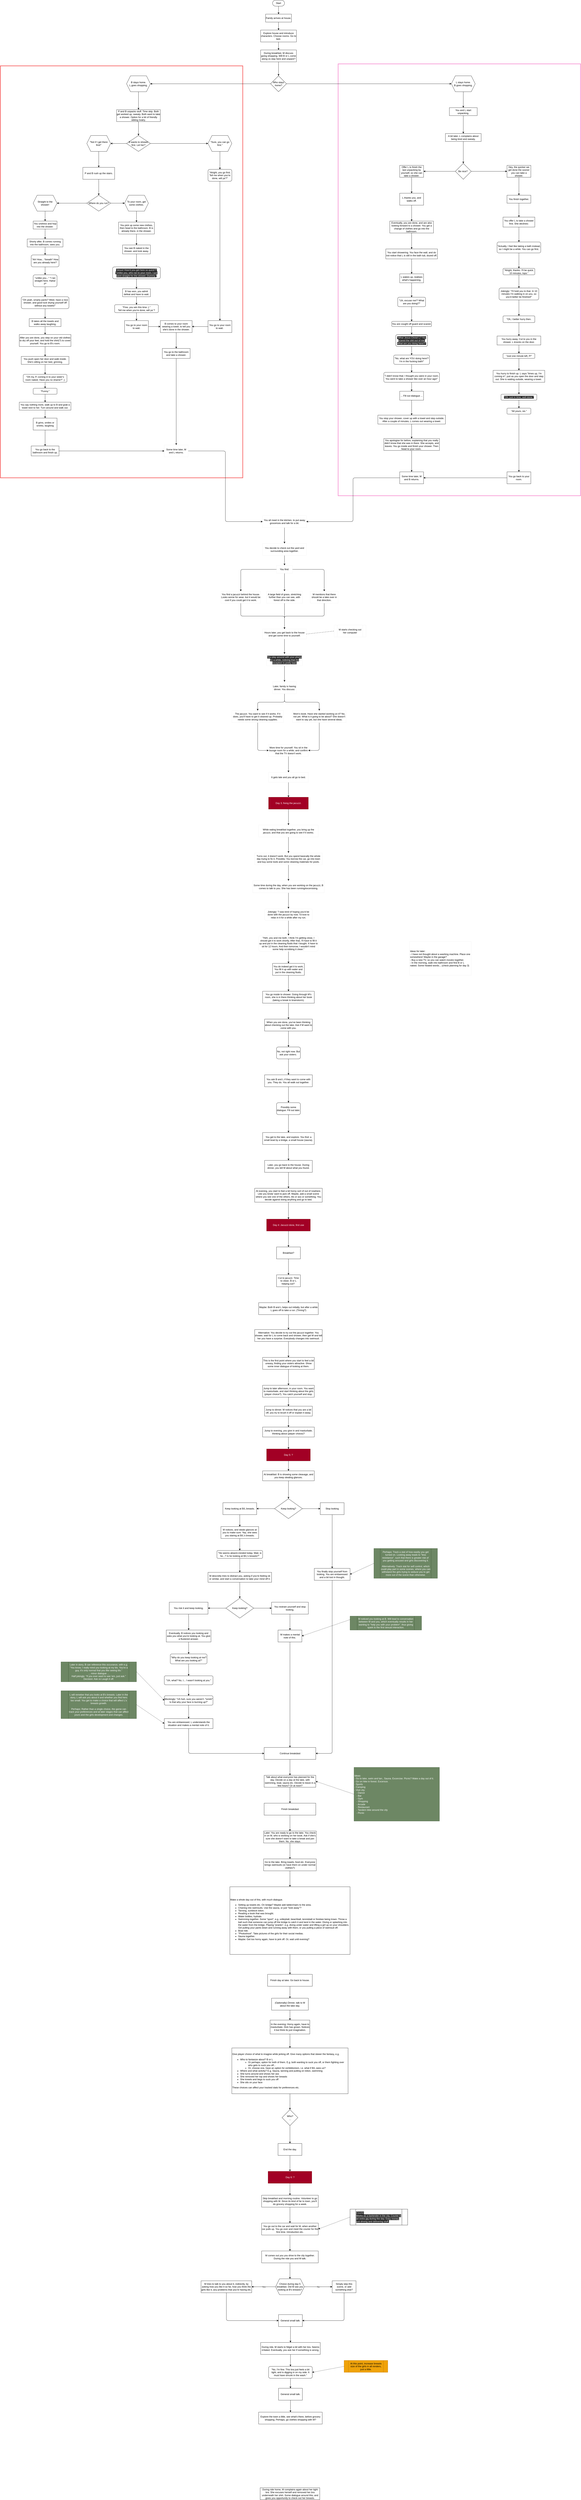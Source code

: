 <mxfile>
    <diagram name="Page-1" id="edf60f1a-56cd-e834-aa8a-f176f3a09ee4">
        <mxGraphModel dx="2139" dy="1547" grid="1" gridSize="10" guides="1" tooltips="1" connect="1" arrows="1" fold="1" page="1" pageScale="1" pageWidth="1100" pageHeight="850" background="none" math="0" shadow="0">
            <root>
                <mxCell id="0"/>
                <mxCell id="1" parent="0"/>
                <mxCell id="547" value="" style="rounded=0;whiteSpace=wrap;html=1;fillColor=none;fontColor=#ffffff;strokeColor=#F78FD1;strokeWidth=3;" parent="1" vertex="1">
                    <mxGeometry x="830" y="-370" width="1220" height="2170" as="geometry"/>
                </mxCell>
                <mxCell id="466" value="" style="rounded=0;whiteSpace=wrap;html=1;fillColor=none;fontColor=#ffffff;strokeColor=#F75757;strokeWidth=3;" parent="1" vertex="1">
                    <mxGeometry x="-870" y="-360" width="1220" height="2070" as="geometry"/>
                </mxCell>
                <mxCell id="syWpEsedI9_Z4XTVDD5b-13" style="edgeStyle=orthogonalEdgeStyle;rounded=0;orthogonalLoop=1;jettySize=auto;html=1;entryX=0.5;entryY=0;entryDx=0;entryDy=0;" parent="1" source="syWpEsedI9_Z4XTVDD5b-3" target="syWpEsedI9_Z4XTVDD5b-4" edge="1">
                    <mxGeometry relative="1" as="geometry"/>
                </mxCell>
                <mxCell id="syWpEsedI9_Z4XTVDD5b-3" value="Explore house and introduce characters. Choose rooms. Go to bed." style="whiteSpace=wrap;html=1;" parent="1" vertex="1">
                    <mxGeometry x="440" y="-540" width="180" height="60" as="geometry"/>
                </mxCell>
                <mxCell id="467" style="edgeStyle=orthogonalEdgeStyle;rounded=1;html=1;entryX=0.5;entryY=0;entryDx=0;entryDy=0;" parent="1" source="syWpEsedI9_Z4XTVDD5b-4" target="syWpEsedI9_Z4XTVDD5b-14" edge="1">
                    <mxGeometry relative="1" as="geometry"/>
                </mxCell>
                <mxCell id="syWpEsedI9_Z4XTVDD5b-4" value="During breakfast, M discuss going shopping. Will B or L come along vs stay here and unpack?" style="whiteSpace=wrap;html=1;" parent="1" vertex="1">
                    <mxGeometry x="440" y="-440" width="180" height="60" as="geometry"/>
                </mxCell>
                <mxCell id="syWpEsedI9_Z4XTVDD5b-11" style="edgeStyle=orthogonalEdgeStyle;rounded=0;orthogonalLoop=1;jettySize=auto;html=1;entryX=0.5;entryY=0;entryDx=0;entryDy=0;" parent="1" source="syWpEsedI9_Z4XTVDD5b-7" target="syWpEsedI9_Z4XTVDD5b-10" edge="1">
                    <mxGeometry relative="1" as="geometry"/>
                </mxCell>
                <mxCell id="syWpEsedI9_Z4XTVDD5b-7" value="Start" style="rounded=1;whiteSpace=wrap;html=1;arcSize=50;" parent="1" vertex="1">
                    <mxGeometry x="500" y="-690" width="60" height="30" as="geometry"/>
                </mxCell>
                <mxCell id="syWpEsedI9_Z4XTVDD5b-12" style="edgeStyle=orthogonalEdgeStyle;rounded=0;orthogonalLoop=1;jettySize=auto;html=1;" parent="1" source="syWpEsedI9_Z4XTVDD5b-10" target="syWpEsedI9_Z4XTVDD5b-3" edge="1">
                    <mxGeometry relative="1" as="geometry"/>
                </mxCell>
                <mxCell id="syWpEsedI9_Z4XTVDD5b-10" value="Family arrives at house." style="whiteSpace=wrap;html=1;" parent="1" vertex="1">
                    <mxGeometry x="465" y="-620" width="130" height="40" as="geometry"/>
                </mxCell>
                <mxCell id="syWpEsedI9_Z4XTVDD5b-18" value="" style="edgeStyle=orthogonalEdgeStyle;rounded=0;orthogonalLoop=1;jettySize=auto;html=1;exitX=0;exitY=0.5;exitDx=0;exitDy=0;" parent="1" source="syWpEsedI9_Z4XTVDD5b-14" target="syWpEsedI9_Z4XTVDD5b-17" edge="1">
                    <mxGeometry relative="1" as="geometry">
                        <mxPoint x="320" y="-270" as="sourcePoint"/>
                    </mxGeometry>
                </mxCell>
                <mxCell id="syWpEsedI9_Z4XTVDD5b-20" style="edgeStyle=orthogonalEdgeStyle;rounded=0;orthogonalLoop=1;jettySize=auto;html=1;entryX=0;entryY=0.5;entryDx=0;entryDy=0;" parent="1" source="syWpEsedI9_Z4XTVDD5b-14" target="syWpEsedI9_Z4XTVDD5b-19" edge="1">
                    <mxGeometry relative="1" as="geometry"/>
                </mxCell>
                <mxCell id="syWpEsedI9_Z4XTVDD5b-14" value="Who stays home?" style="rhombus;whiteSpace=wrap;html=1;" parent="1" vertex="1">
                    <mxGeometry x="490" y="-310" width="80" height="80" as="geometry"/>
                </mxCell>
                <mxCell id="3" value="" style="edgeStyle=none;html=1;" parent="1" source="syWpEsedI9_Z4XTVDD5b-17" target="2" edge="1">
                    <mxGeometry relative="1" as="geometry"/>
                </mxCell>
                <mxCell id="syWpEsedI9_Z4XTVDD5b-17" value="B stays home.&lt;br&gt;L goes shopping." style="shape=hexagon;perimeter=hexagonPerimeter2;whiteSpace=wrap;html=1;fixedSize=1;" parent="1" vertex="1">
                    <mxGeometry x="-235" y="-310" width="120" height="80" as="geometry"/>
                </mxCell>
                <mxCell id="480" value="" style="edgeStyle=orthogonalEdgeStyle;rounded=1;html=1;" parent="1" source="syWpEsedI9_Z4XTVDD5b-19" target="478" edge="1">
                    <mxGeometry relative="1" as="geometry"/>
                </mxCell>
                <mxCell id="syWpEsedI9_Z4XTVDD5b-19" value="L stays home.&lt;br&gt;B goes shopping." style="shape=hexagon;perimeter=hexagonPerimeter2;whiteSpace=wrap;html=1;fixedSize=1;" parent="1" vertex="1">
                    <mxGeometry x="1400" y="-310" width="120" height="80" as="geometry"/>
                </mxCell>
                <mxCell id="5" value="" style="edgeStyle=none;html=1;" parent="1" source="2" target="4" edge="1">
                    <mxGeometry relative="1" as="geometry"/>
                </mxCell>
                <mxCell id="2" value="P and B unpacks stuff. Time skip. Both get worked up, sweaty. Both want to take a shower. Option for a bit of friendly sibling rivalry." style="whiteSpace=wrap;html=1;" parent="1" vertex="1">
                    <mxGeometry x="-285" y="-140" width="220" height="60" as="geometry"/>
                </mxCell>
                <mxCell id="7" value="" style="edgeStyle=none;html=1;" parent="1" source="4" target="6" edge="1">
                    <mxGeometry relative="1" as="geometry"/>
                </mxCell>
                <mxCell id="9" value="" style="edgeStyle=none;html=1;" parent="1" source="4" target="8" edge="1">
                    <mxGeometry relative="1" as="geometry"/>
                </mxCell>
                <mxCell id="4" value="B wants to shower first. Let her?" style="rhombus;whiteSpace=wrap;html=1;" parent="1" vertex="1">
                    <mxGeometry x="-235" y="-10" width="120" height="80" as="geometry"/>
                </mxCell>
                <mxCell id="11" value="" style="edgeStyle=none;html=1;" parent="1" source="6" target="10" edge="1">
                    <mxGeometry relative="1" as="geometry"/>
                </mxCell>
                <mxCell id="6" value="&quot;Not if I get there first!&quot;" style="shape=hexagon;perimeter=hexagonPerimeter2;whiteSpace=wrap;html=1;fixedSize=1;" parent="1" vertex="1">
                    <mxGeometry x="-435" y="-10" width="120" height="80" as="geometry"/>
                </mxCell>
                <mxCell id="77" value="" style="edgeStyle=none;html=1;" parent="1" source="8" target="76" edge="1">
                    <mxGeometry relative="1" as="geometry"/>
                </mxCell>
                <mxCell id="8" value="&quot;Sure, you can go first.&quot;" style="shape=hexagon;perimeter=hexagonPerimeter2;whiteSpace=wrap;html=1;fixedSize=1;" parent="1" vertex="1">
                    <mxGeometry x="175" y="-10" width="120" height="80" as="geometry"/>
                </mxCell>
                <mxCell id="45" style="edgeStyle=none;html=1;entryX=0.5;entryY=0;entryDx=0;entryDy=0;" parent="1" source="10" target="12" edge="1">
                    <mxGeometry relative="1" as="geometry"/>
                </mxCell>
                <mxCell id="10" value="P and B rush up the stairs." style="whiteSpace=wrap;html=1;" parent="1" vertex="1">
                    <mxGeometry x="-455" y="150" width="160" height="60" as="geometry"/>
                </mxCell>
                <mxCell id="79" style="edgeStyle=none;html=1;entryX=1;entryY=0.5;entryDx=0;entryDy=0;" parent="1" source="12" target="16" edge="1">
                    <mxGeometry relative="1" as="geometry"/>
                </mxCell>
                <mxCell id="81" style="edgeStyle=none;html=1;entryX=0;entryY=0.5;entryDx=0;entryDy=0;" parent="1" source="12" target="14" edge="1">
                    <mxGeometry relative="1" as="geometry"/>
                </mxCell>
                <mxCell id="12" value="Where do you run?" style="rhombus;whiteSpace=wrap;html=1;" parent="1" vertex="1">
                    <mxGeometry x="-435" y="290" width="120" height="80" as="geometry"/>
                </mxCell>
                <mxCell id="19" value="" style="edgeStyle=none;html=1;" parent="1" source="14" target="18" edge="1">
                    <mxGeometry relative="1" as="geometry"/>
                </mxCell>
                <mxCell id="14" value="To your room, get some clothes." style="shape=hexagon;perimeter=hexagonPerimeter2;whiteSpace=wrap;html=1;fixedSize=1;" parent="1" vertex="1">
                    <mxGeometry x="-245" y="290" width="120" height="80" as="geometry"/>
                </mxCell>
                <mxCell id="35" value="" style="edgeStyle=none;html=1;" parent="1" source="16" target="34" edge="1">
                    <mxGeometry relative="1" as="geometry"/>
                </mxCell>
                <mxCell id="16" value="Straight to the shower!" style="shape=hexagon;perimeter=hexagonPerimeter2;whiteSpace=wrap;html=1;fixedSize=1;" parent="1" vertex="1">
                    <mxGeometry x="-705" y="290" width="120" height="80" as="geometry"/>
                </mxCell>
                <mxCell id="23" value="" style="edgeStyle=none;html=1;" parent="1" source="18" target="22" edge="1">
                    <mxGeometry relative="1" as="geometry"/>
                </mxCell>
                <mxCell id="18" value="You pick up some new clothes, then head to the bathroom. B is already there, in the shower." style="whiteSpace=wrap;html=1;" parent="1" vertex="1">
                    <mxGeometry x="-275" y="425" width="180" height="60" as="geometry"/>
                </mxCell>
                <mxCell id="25" value="" style="edgeStyle=none;html=1;" parent="1" source="22" target="24" edge="1">
                    <mxGeometry relative="1" as="geometry"/>
                </mxCell>
                <mxCell id="22" value="You see B naked in the shower, and look away." style="whiteSpace=wrap;html=1;" parent="1" vertex="1">
                    <mxGeometry x="-255" y="540" width="140" height="45" as="geometry"/>
                </mxCell>
                <mxCell id="33" style="edgeStyle=none;html=1;entryX=0.5;entryY=0;entryDx=0;entryDy=0;" parent="1" source="24" target="32" edge="1">
                    <mxGeometry relative="1" as="geometry"/>
                </mxCell>
                <mxCell id="24" value="&lt;span style=&quot;color: rgb(240 , 240 , 240) ; font-family: &amp;#34;helvetica&amp;#34; ; font-size: 12px ; font-style: normal ; font-weight: 400 ; letter-spacing: normal ; text-align: center ; text-indent: 0px ; text-transform: none ; word-spacing: 0px ; background-color: rgb(42 , 42 , 42) ; display: inline ; float: none&quot;&gt;&quot;Jesus! How'd you get here so quick!?&quot;&lt;/span&gt;&lt;br style=&quot;color: rgb(240 , 240 , 240) ; font-family: &amp;#34;helvetica&amp;#34; ; font-size: 12px ; font-style: normal ; font-weight: 400 ; letter-spacing: normal ; text-align: center ; text-indent: 0px ; text-transform: none ; word-spacing: 0px ; background-color: rgb(42 , 42 , 42)&quot;&gt;&lt;span style=&quot;color: rgb(240 , 240 , 240) ; font-family: &amp;#34;helvetica&amp;#34; ; font-size: 12px ; font-style: normal ; font-weight: 400 ; letter-spacing: normal ; text-align: center ; text-indent: 0px ; text-transform: none ; word-spacing: 0px ; background-color: rgb(42 , 42 , 42) ; display: inline ; float: none&quot;&gt;&quot;Unlike you, who ran to your room, I just went straight for the shower. Dummy.&quot;&lt;/span&gt;&lt;br&gt;" style="rounded=1;whiteSpace=wrap;html=1;" parent="1" vertex="1">
                    <mxGeometry x="-305" y="650" width="240" height="60" as="geometry"/>
                </mxCell>
                <mxCell id="58" value="" style="edgeStyle=none;html=1;" parent="1" source="32" target="57" edge="1">
                    <mxGeometry relative="1" as="geometry"/>
                </mxCell>
                <mxCell id="32" value="B has won, you admit defeat and have to wait." style="whiteSpace=wrap;html=1;" parent="1" vertex="1">
                    <mxGeometry x="-255" y="760" width="140" height="40" as="geometry"/>
                </mxCell>
                <mxCell id="37" value="" style="edgeStyle=none;html=1;" parent="1" source="34" target="36" edge="1">
                    <mxGeometry relative="1" as="geometry"/>
                </mxCell>
                <mxCell id="34" value="You undress and hop into the shower." style="whiteSpace=wrap;html=1;" parent="1" vertex="1">
                    <mxGeometry x="-705" y="420" width="120" height="40" as="geometry"/>
                </mxCell>
                <mxCell id="39" value="" style="edgeStyle=none;html=1;" parent="1" source="36" target="38" edge="1">
                    <mxGeometry relative="1" as="geometry"/>
                </mxCell>
                <mxCell id="36" value="Shorty after, B comes running into the bathroom, sees you." style="whiteSpace=wrap;html=1;" parent="1" vertex="1">
                    <mxGeometry x="-735" y="510" width="180" height="40" as="geometry"/>
                </mxCell>
                <mxCell id="41" value="" style="edgeStyle=none;html=1;" parent="1" source="38" target="40" edge="1">
                    <mxGeometry relative="1" as="geometry"/>
                </mxCell>
                <mxCell id="38" value="&quot;Ah! How... *breath* How are you already here?" style="rounded=1;whiteSpace=wrap;html=1;" parent="1" vertex="1">
                    <mxGeometry x="-715" y="590" width="140" height="60" as="geometry"/>
                </mxCell>
                <mxCell id="47" value="" style="edgeStyle=none;html=1;" parent="1" source="40" target="46" edge="1">
                    <mxGeometry relative="1" as="geometry"/>
                </mxCell>
                <mxCell id="40" value="&quot;unlike you...&quot; &quot;I ran straight here. Haha! :P&quot;" style="whiteSpace=wrap;html=1;rounded=1;" parent="1" vertex="1">
                    <mxGeometry x="-705" y="690" width="120" height="60" as="geometry"/>
                </mxCell>
                <mxCell id="53" value="" style="edgeStyle=none;html=1;entryX=0.5;entryY=0;entryDx=0;entryDy=0;" parent="1" source="46" target="54" edge="1">
                    <mxGeometry relative="1" as="geometry">
                        <mxPoint x="-645" y="940" as="targetPoint"/>
                    </mxGeometry>
                </mxCell>
                <mxCell id="46" value="&quot;Oh yeah, smarty pants? Weel, have a nice shower, and good luck drying yourself off without any towels!&quot;" style="whiteSpace=wrap;html=1;rounded=1;" parent="1" vertex="1">
                    <mxGeometry x="-765" y="800" width="240" height="60" as="geometry"/>
                </mxCell>
                <mxCell id="61" value="" style="edgeStyle=none;html=1;" parent="1" source="54" target="60" edge="1">
                    <mxGeometry relative="1" as="geometry"/>
                </mxCell>
                <mxCell id="54" value="B takes all the towels and walks away laughing." style="whiteSpace=wrap;html=1;" parent="1" vertex="1">
                    <mxGeometry x="-725" y="910" width="160" height="40" as="geometry"/>
                </mxCell>
                <mxCell id="83" value="" style="edgeStyle=none;html=1;" parent="1" source="55" target="82" edge="1">
                    <mxGeometry relative="1" as="geometry"/>
                </mxCell>
                <mxCell id="55" value="You go to your room to wait." style="whiteSpace=wrap;html=1;" parent="1" vertex="1">
                    <mxGeometry x="-245" y="920" width="120" height="60" as="geometry"/>
                </mxCell>
                <mxCell id="59" style="edgeStyle=none;html=1;" parent="1" source="57" target="55" edge="1">
                    <mxGeometry relative="1" as="geometry"/>
                </mxCell>
                <mxCell id="57" value="&quot;Fine, you win this time ;) &quot;&lt;br&gt;Tell me when you're done, will ya´?" style="rounded=1;whiteSpace=wrap;html=1;" parent="1" vertex="1">
                    <mxGeometry x="-295" y="840" width="220" height="40" as="geometry"/>
                </mxCell>
                <mxCell id="63" value="" style="edgeStyle=none;html=1;" parent="1" source="60" target="62" edge="1">
                    <mxGeometry relative="1" as="geometry"/>
                </mxCell>
                <mxCell id="60" value="After you are done, you step on your old clothes to dry off your feet, and hold the shirt(?) to cover yourself. You go to B's room." style="whiteSpace=wrap;html=1;" parent="1" vertex="1">
                    <mxGeometry x="-775" y="990" width="260" height="60" as="geometry"/>
                </mxCell>
                <mxCell id="65" value="" style="edgeStyle=none;html=1;" parent="1" source="62" target="64" edge="1">
                    <mxGeometry relative="1" as="geometry"/>
                </mxCell>
                <mxCell id="62" value="You push open her door and walk inside. She's sitting on her bed, grinning." style="whiteSpace=wrap;html=1;" parent="1" vertex="1">
                    <mxGeometry x="-765" y="1100" width="240" height="40" as="geometry"/>
                </mxCell>
                <mxCell id="73" value="" style="edgeStyle=none;html=1;" parent="1" source="64" target="72" edge="1">
                    <mxGeometry relative="1" as="geometry"/>
                </mxCell>
                <mxCell id="64" value="&quot;Oh my, P, coming in to your sister's room naked. Have you no shame?&quot; ;)" style="rounded=1;whiteSpace=wrap;html=1;" parent="1" vertex="1">
                    <mxGeometry x="-755" y="1190" width="220" height="40" as="geometry"/>
                </mxCell>
                <mxCell id="71" value="" style="edgeStyle=none;html=1;" parent="1" source="68" target="70" edge="1">
                    <mxGeometry relative="1" as="geometry"/>
                </mxCell>
                <mxCell id="68" value="You say nothing more, walk up to B and grab a towel next to her. Turn around and walk out." style="whiteSpace=wrap;html=1;" parent="1" vertex="1">
                    <mxGeometry x="-775" y="1330" width="260" height="40" as="geometry"/>
                </mxCell>
                <mxCell id="87" value="" style="edgeStyle=none;html=1;" parent="1" source="70" target="86" edge="1">
                    <mxGeometry relative="1" as="geometry"/>
                </mxCell>
                <mxCell id="70" value="B grins, smiles or smirks, laughing" style="whiteSpace=wrap;html=1;" parent="1" vertex="1">
                    <mxGeometry x="-705" y="1410" width="120" height="60" as="geometry"/>
                </mxCell>
                <mxCell id="75" style="edgeStyle=none;html=1;" parent="1" source="72" target="68" edge="1">
                    <mxGeometry relative="1" as="geometry"/>
                </mxCell>
                <mxCell id="72" value="&quot;Funny.&quot;" style="whiteSpace=wrap;html=1;rounded=1;" parent="1" vertex="1">
                    <mxGeometry x="-705" y="1260" width="120" height="30" as="geometry"/>
                </mxCell>
                <mxCell id="85" style="edgeStyle=none;html=1;entryX=0.5;entryY=0;entryDx=0;entryDy=0;" parent="1" source="76" target="78" edge="1">
                    <mxGeometry relative="1" as="geometry"/>
                </mxCell>
                <mxCell id="76" value="&quot;Alright, you go first. Tell me when you're done, will ya'?&quot;" style="rounded=1;whiteSpace=wrap;html=1;" parent="1" vertex="1">
                    <mxGeometry x="175" y="160" width="120" height="60" as="geometry"/>
                </mxCell>
                <mxCell id="84" style="edgeStyle=none;html=1;entryX=1;entryY=0.5;entryDx=0;entryDy=0;" parent="1" source="78" target="82" edge="1">
                    <mxGeometry relative="1" as="geometry"/>
                </mxCell>
                <mxCell id="78" value="You go to your room to wait.&amp;nbsp;" style="whiteSpace=wrap;html=1;" parent="1" vertex="1">
                    <mxGeometry x="175" y="920" width="120" height="60" as="geometry"/>
                </mxCell>
                <mxCell id="89" value="" style="edgeStyle=none;html=1;" parent="1" source="82" target="88" edge="1">
                    <mxGeometry relative="1" as="geometry"/>
                </mxCell>
                <mxCell id="82" value="B comes to your room wearing a towel, to tell you she's done in the shower." style="whiteSpace=wrap;html=1;" parent="1" vertex="1">
                    <mxGeometry x="-65" y="920" width="160" height="60" as="geometry"/>
                </mxCell>
                <mxCell id="91" value="" style="edgeStyle=none;html=1;" parent="1" source="86" target="90" edge="1">
                    <mxGeometry relative="1" as="geometry"/>
                </mxCell>
                <mxCell id="86" value="You go back to the bathroom and finish up." style="whiteSpace=wrap;html=1;" parent="1" vertex="1">
                    <mxGeometry x="-715" y="1550" width="140" height="50" as="geometry"/>
                </mxCell>
                <mxCell id="94" style="edgeStyle=none;html=1;entryX=0.5;entryY=0;entryDx=0;entryDy=0;" parent="1" source="88" target="90" edge="1">
                    <mxGeometry relative="1" as="geometry"/>
                </mxCell>
                <mxCell id="88" value="You go to the bathroom and take a shower." style="whiteSpace=wrap;html=1;" parent="1" vertex="1">
                    <mxGeometry x="-55" y="1060" width="140" height="50" as="geometry"/>
                </mxCell>
                <mxCell id="549" style="edgeStyle=orthogonalEdgeStyle;rounded=1;html=1;entryX=0;entryY=0.5;entryDx=0;entryDy=0;" parent="1" source="90" target="548" edge="1">
                    <mxGeometry relative="1" as="geometry"/>
                </mxCell>
                <mxCell id="90" value="Some time later, M and L returns." style="whiteSpace=wrap;html=1;strokeColor=#F0F0F0;" parent="1" vertex="1">
                    <mxGeometry x="-45" y="1545" width="120" height="60" as="geometry"/>
                </mxCell>
                <mxCell id="473" value="" style="edgeStyle=orthogonalEdgeStyle;rounded=1;html=1;" parent="1" source="468" target="472" edge="1">
                    <mxGeometry relative="1" as="geometry"/>
                </mxCell>
                <mxCell id="468" value="A bit later, L complains about being tired and sweaty." style="whiteSpace=wrap;html=1;" parent="1" vertex="1">
                    <mxGeometry x="1370" y="-20" width="180" height="40" as="geometry"/>
                </mxCell>
                <mxCell id="475" value="" style="edgeStyle=orthogonalEdgeStyle;rounded=1;html=1;" parent="1" source="472" target="474" edge="1">
                    <mxGeometry relative="1" as="geometry"/>
                </mxCell>
                <mxCell id="477" value="" style="edgeStyle=orthogonalEdgeStyle;rounded=1;html=1;" parent="1" source="472" target="476" edge="1">
                    <mxGeometry relative="1" as="geometry"/>
                </mxCell>
                <mxCell id="472" value="Be nice?&amp;nbsp;" style="rhombus;whiteSpace=wrap;html=1;" parent="1" vertex="1">
                    <mxGeometry x="1420" y="130" width="80" height="80" as="geometry"/>
                </mxCell>
                <mxCell id="483" value="" style="edgeStyle=orthogonalEdgeStyle;rounded=1;html=1;" parent="1" source="474" target="482" edge="1">
                    <mxGeometry relative="1" as="geometry"/>
                </mxCell>
                <mxCell id="474" value="Offer L to finish the last unpacking by yourself, so she can take a shower." style="whiteSpace=wrap;html=1;" parent="1" vertex="1">
                    <mxGeometry x="1140" y="140" width="120" height="60" as="geometry"/>
                </mxCell>
                <mxCell id="507" value="" style="edgeStyle=orthogonalEdgeStyle;rounded=1;html=1;" parent="1" source="476" target="506" edge="1">
                    <mxGeometry relative="1" as="geometry"/>
                </mxCell>
                <mxCell id="476" value="Hey, the quicker we get done the sooner you can take a shower." style="whiteSpace=wrap;html=1;" parent="1" vertex="1">
                    <mxGeometry x="1680" y="140" width="120" height="60" as="geometry"/>
                </mxCell>
                <mxCell id="481" value="" style="edgeStyle=orthogonalEdgeStyle;rounded=1;html=1;" parent="1" source="478" target="468" edge="1">
                    <mxGeometry relative="1" as="geometry"/>
                </mxCell>
                <mxCell id="478" value="You and L start unpacking." style="whiteSpace=wrap;html=1;" parent="1" vertex="1">
                    <mxGeometry x="1390" y="-150" width="140" height="40" as="geometry"/>
                </mxCell>
                <mxCell id="485" value="" style="edgeStyle=orthogonalEdgeStyle;rounded=1;html=1;" parent="1" source="482" target="484" edge="1">
                    <mxGeometry relative="1" as="geometry"/>
                </mxCell>
                <mxCell id="482" value="L thanks you, and walks off." style="whiteSpace=wrap;html=1;" parent="1" vertex="1">
                    <mxGeometry x="1140" y="280" width="120" height="60" as="geometry"/>
                </mxCell>
                <mxCell id="487" value="" style="edgeStyle=orthogonalEdgeStyle;rounded=1;html=1;" parent="1" source="484" target="486" edge="1">
                    <mxGeometry relative="1" as="geometry"/>
                </mxCell>
                <mxCell id="484" value="Eventually, you are done, and are also looking forward to a shower. You get a change of clothes and go into the bathroom." style="whiteSpace=wrap;html=1;" parent="1" vertex="1">
                    <mxGeometry x="1090" y="420" width="220" height="60" as="geometry"/>
                </mxCell>
                <mxCell id="489" value="" style="edgeStyle=orthogonalEdgeStyle;rounded=1;html=1;" parent="1" source="486" target="488" edge="1">
                    <mxGeometry relative="1" as="geometry"/>
                </mxCell>
                <mxCell id="486" value="You start showering. You face the wall, and do not notice that L is still in the bath tub, dozed off." style="whiteSpace=wrap;html=1;" parent="1" vertex="1">
                    <mxGeometry x="1070" y="560" width="260" height="50" as="geometry"/>
                </mxCell>
                <mxCell id="491" value="" style="edgeStyle=orthogonalEdgeStyle;rounded=1;html=1;" parent="1" source="488" target="490" edge="1">
                    <mxGeometry relative="1" as="geometry"/>
                </mxCell>
                <mxCell id="488" value="L wakes up, realises what's happening." style="whiteSpace=wrap;html=1;" parent="1" vertex="1">
                    <mxGeometry x="1140" y="685" width="120" height="45" as="geometry"/>
                </mxCell>
                <mxCell id="493" value="" style="edgeStyle=orthogonalEdgeStyle;rounded=1;html=1;" parent="1" source="490" target="492" edge="1">
                    <mxGeometry relative="1" as="geometry"/>
                </mxCell>
                <mxCell id="490" value="&quot;Uh, excuse me!? What are you doing!?&quot;" style="rounded=1;whiteSpace=wrap;html=1;" parent="1" vertex="1">
                    <mxGeometry x="1130" y="802.5" width="140" height="47.5" as="geometry"/>
                </mxCell>
                <mxCell id="503" value="" style="edgeStyle=orthogonalEdgeStyle;rounded=1;html=1;" parent="1" source="492" target="502" edge="1">
                    <mxGeometry relative="1" as="geometry"/>
                </mxCell>
                <mxCell id="492" value="You are cought off guard and scared." style="rounded=1;whiteSpace=wrap;html=1;" parent="1" vertex="1">
                    <mxGeometry x="1100" y="923.75" width="200" height="26.25" as="geometry"/>
                </mxCell>
                <mxCell id="497" value="" style="edgeStyle=orthogonalEdgeStyle;rounded=1;html=1;" parent="1" source="494" target="496" edge="1">
                    <mxGeometry relative="1" as="geometry"/>
                </mxCell>
                <mxCell id="494" value="&quot;No, what are YOU doing here!? I'm in the fucking bath!&quot;" style="rounded=1;whiteSpace=wrap;html=1;" parent="1" vertex="1">
                    <mxGeometry x="1110" y="1093.12" width="180" height="46.88" as="geometry"/>
                </mxCell>
                <mxCell id="501" value="" style="edgeStyle=orthogonalEdgeStyle;rounded=1;html=1;" parent="1" source="496" target="500" edge="1">
                    <mxGeometry relative="1" as="geometry"/>
                </mxCell>
                <mxCell id="496" value="&quot;I didn't know that; I thought you were in your room. You went to take a shower like over an hour ago!&quot;" style="rounded=1;whiteSpace=wrap;html=1;" parent="1" vertex="1">
                    <mxGeometry x="1060" y="1180" width="280" height="50" as="geometry"/>
                </mxCell>
                <mxCell id="543" value="" style="edgeStyle=orthogonalEdgeStyle;rounded=1;html=1;" parent="1" source="500" target="542" edge="1">
                    <mxGeometry relative="1" as="geometry"/>
                </mxCell>
                <mxCell id="500" value="... Fill out dialogue ..." style="whiteSpace=wrap;html=1;" parent="1" vertex="1">
                    <mxGeometry x="1140" y="1275" width="120" height="45" as="geometry"/>
                </mxCell>
                <mxCell id="505" style="edgeStyle=orthogonalEdgeStyle;rounded=1;html=1;entryX=0.5;entryY=0;entryDx=0;entryDy=0;" parent="1" source="502" target="494" edge="1">
                    <mxGeometry relative="1" as="geometry"/>
                </mxCell>
                <mxCell id="502" value="&lt;span style=&quot;color: rgb(240 , 240 , 240) ; font-family: &amp;#34;helvetica&amp;#34; ; font-size: 12px ; font-style: normal ; font-weight: 400 ; letter-spacing: normal ; text-align: center ; text-indent: 0px ; text-transform: none ; word-spacing: 0px ; background-color: rgb(42 , 42 , 42) ; display: inline ; float: none&quot;&gt;&quot;Wha! Jesus Christ! L? You scared the shit out of me. What are you doing here!?&quot;&lt;/span&gt;&lt;br&gt;" style="rounded=1;whiteSpace=wrap;html=1;" parent="1" vertex="1">
                    <mxGeometry x="1120" y="990" width="160" height="60" as="geometry"/>
                </mxCell>
                <mxCell id="509" value="" style="edgeStyle=orthogonalEdgeStyle;rounded=1;html=1;" parent="1" source="506" target="508" edge="1">
                    <mxGeometry relative="1" as="geometry"/>
                </mxCell>
                <mxCell id="506" value="You finish together." style="whiteSpace=wrap;html=1;" parent="1" vertex="1">
                    <mxGeometry x="1680" y="290" width="120" height="40" as="geometry"/>
                </mxCell>
                <mxCell id="511" value="" style="edgeStyle=orthogonalEdgeStyle;rounded=1;html=1;" parent="1" source="508" target="510" edge="1">
                    <mxGeometry relative="1" as="geometry"/>
                </mxCell>
                <mxCell id="508" value="You offer L to take a shower first. She declines:" style="whiteSpace=wrap;html=1;" parent="1" vertex="1">
                    <mxGeometry x="1660" y="400" width="160" height="50" as="geometry"/>
                </mxCell>
                <mxCell id="513" value="" style="edgeStyle=orthogonalEdgeStyle;rounded=1;html=1;" parent="1" source="510" target="512" edge="1">
                    <mxGeometry relative="1" as="geometry"/>
                </mxCell>
                <mxCell id="510" value="&quot;Actually, I feel like taking a bath instead, so I might be a while. You can go first." style="rounded=1;whiteSpace=wrap;html=1;" parent="1" vertex="1">
                    <mxGeometry x="1630" y="525" width="220" height="55" as="geometry"/>
                </mxCell>
                <mxCell id="515" value="" style="edgeStyle=orthogonalEdgeStyle;rounded=1;html=1;" parent="1" source="512" target="514" edge="1">
                    <mxGeometry relative="1" as="geometry"/>
                </mxCell>
                <mxCell id="512" value="&quot;Alright, thanks. I'll be quick. 10 minutes, tops.&quot;" style="rounded=1;whiteSpace=wrap;html=1;" parent="1" vertex="1">
                    <mxGeometry x="1660" y="657.5" width="160" height="32.5" as="geometry"/>
                </mxCell>
                <mxCell id="517" value="" style="edgeStyle=orthogonalEdgeStyle;rounded=1;html=1;" parent="1" source="514" target="516" edge="1">
                    <mxGeometry relative="1" as="geometry"/>
                </mxCell>
                <mxCell id="514" value="Jokingly: &quot;I'll hold you to that. In 10 minutes I'm walking in on you, so you'd better be finished!&quot;" style="rounded=1;whiteSpace=wrap;html=1;" parent="1" vertex="1">
                    <mxGeometry x="1640" y="756.25" width="200" height="60" as="geometry"/>
                </mxCell>
                <mxCell id="521" value="" style="edgeStyle=orthogonalEdgeStyle;rounded=1;html=1;" parent="1" source="516" target="520" edge="1">
                    <mxGeometry relative="1" as="geometry"/>
                </mxCell>
                <mxCell id="516" value="&quot;Oh, I better hurry then." style="rounded=1;whiteSpace=wrap;html=1;" parent="1" vertex="1">
                    <mxGeometry x="1660" y="896.25" width="160" height="33.75" as="geometry"/>
                </mxCell>
                <mxCell id="523" value="" style="edgeStyle=orthogonalEdgeStyle;rounded=1;html=1;" parent="1" source="520" target="522" edge="1">
                    <mxGeometry relative="1" as="geometry"/>
                </mxCell>
                <mxCell id="520" value="You hurry away. Cut to you in the shower. L knocks on the door." style="whiteSpace=wrap;html=1;" parent="1" vertex="1">
                    <mxGeometry x="1630" y="997.5" width="220" height="45" as="geometry"/>
                </mxCell>
                <mxCell id="532" value="" style="edgeStyle=orthogonalEdgeStyle;rounded=1;html=1;" parent="1" source="522" target="530" edge="1">
                    <mxGeometry relative="1" as="geometry"/>
                </mxCell>
                <mxCell id="522" value="&quot;Just one minute left, P!&quot;" style="rounded=1;whiteSpace=wrap;html=1;" parent="1" vertex="1">
                    <mxGeometry x="1660" y="1085" width="160" height="25" as="geometry"/>
                </mxCell>
                <mxCell id="536" value="" style="edgeStyle=orthogonalEdgeStyle;rounded=1;html=1;" parent="1" source="530" target="535" edge="1">
                    <mxGeometry relative="1" as="geometry"/>
                </mxCell>
                <mxCell id="530" value="&lt;span&gt;You hurry to finish up. L says &quot;times up, I'm coming in&quot;, just as you open the door and step out. She is waiting outside, wearing a towel.&amp;nbsp;&lt;/span&gt;" style="whiteSpace=wrap;html=1;" parent="1" vertex="1">
                    <mxGeometry x="1610" y="1170" width="260" height="60" as="geometry"/>
                </mxCell>
                <mxCell id="541" style="edgeStyle=orthogonalEdgeStyle;rounded=1;html=1;entryX=1;entryY=0.5;entryDx=0;entryDy=0;" parent="1" source="533" target="540" edge="1">
                    <mxGeometry relative="1" as="geometry"/>
                </mxCell>
                <mxCell id="533" value="You go back to your room." style="whiteSpace=wrap;html=1;" parent="1" vertex="1">
                    <mxGeometry x="1680" y="1680" width="120" height="60" as="geometry"/>
                </mxCell>
                <mxCell id="538" value="" style="edgeStyle=orthogonalEdgeStyle;rounded=1;html=1;" parent="1" source="535" target="537" edge="1">
                    <mxGeometry relative="1" as="geometry"/>
                </mxCell>
                <mxCell id="535" value="&#10;&#10;&lt;span style=&quot;color: rgb(240, 240, 240); font-family: helvetica; font-size: 12px; font-style: normal; font-weight: 400; letter-spacing: normal; text-align: center; text-indent: 0px; text-transform: none; word-spacing: 0px; background-color: rgb(42, 42, 42); display: inline; float: none;&quot;&gt;&quot;Oh, just in time, well done.&quot;&lt;/span&gt;&#10;&#10;" style="rounded=1;whiteSpace=wrap;html=1;" parent="1" vertex="1">
                    <mxGeometry x="1650" y="1290" width="180" height="30" as="geometry"/>
                </mxCell>
                <mxCell id="539" value="" style="edgeStyle=orthogonalEdgeStyle;rounded=1;html=1;" parent="1" source="537" target="533" edge="1">
                    <mxGeometry relative="1" as="geometry"/>
                </mxCell>
                <mxCell id="537" value="&quot;All yours, sis.&quot;" style="rounded=1;whiteSpace=wrap;html=1;" parent="1" vertex="1">
                    <mxGeometry x="1680" y="1360" width="120" height="30" as="geometry"/>
                </mxCell>
                <mxCell id="550" style="edgeStyle=orthogonalEdgeStyle;rounded=1;html=1;entryX=1;entryY=0.5;entryDx=0;entryDy=0;" parent="1" source="540" target="548" edge="1">
                    <mxGeometry relative="1" as="geometry"/>
                </mxCell>
                <mxCell id="540" value="Some time later, M and B returns." style="whiteSpace=wrap;html=1;" parent="1" vertex="1">
                    <mxGeometry x="1140" y="1680" width="120" height="60" as="geometry"/>
                </mxCell>
                <mxCell id="545" value="" style="edgeStyle=orthogonalEdgeStyle;rounded=1;html=1;" parent="1" source="542" target="544" edge="1">
                    <mxGeometry relative="1" as="geometry"/>
                </mxCell>
                <mxCell id="542" value="You stop your shower, cover up with a towel and step outside. After a couple of minutes, L comes out wearing a towel." style="whiteSpace=wrap;html=1;" parent="1" vertex="1">
                    <mxGeometry x="1030" y="1395" width="340" height="45" as="geometry"/>
                </mxCell>
                <mxCell id="546" value="" style="edgeStyle=orthogonalEdgeStyle;rounded=1;html=1;" parent="1" source="544" target="540" edge="1">
                    <mxGeometry relative="1" as="geometry"/>
                </mxCell>
                <mxCell id="544" value="You apologise for before, explaining that you really didn't know that she was in there. She accepts, and leaves. You go inside and finish your shower. Then head to your room.&amp;nbsp;" style="whiteSpace=wrap;html=1;" parent="1" vertex="1">
                    <mxGeometry x="1060" y="1512.5" width="280" height="60" as="geometry"/>
                </mxCell>
                <mxCell id="552" value="" style="edgeStyle=orthogonalEdgeStyle;rounded=1;html=1;" parent="1" source="548" target="551" edge="1">
                    <mxGeometry relative="1" as="geometry"/>
                </mxCell>
                <mxCell id="548" value="You all meet in the kitchen, to put away grocerices and talk for a bit." style="whiteSpace=wrap;html=1;strokeColor=#F0F0F0;strokeWidth=1;fillColor=none;" parent="1" vertex="1">
                    <mxGeometry x="450" y="1900" width="220" height="60" as="geometry"/>
                </mxCell>
                <mxCell id="556" value="" style="edgeStyle=orthogonalEdgeStyle;rounded=1;html=1;" parent="1" source="551" target="555" edge="1">
                    <mxGeometry relative="1" as="geometry"/>
                </mxCell>
                <mxCell id="551" value="You decide to check out the yard and surrounding area together." style="whiteSpace=wrap;html=1;fillColor=none;strokeColor=#F0F0F0;strokeWidth=1;" parent="1" vertex="1">
                    <mxGeometry x="450" y="2040" width="220" height="60" as="geometry"/>
                </mxCell>
                <mxCell id="568" style="edgeStyle=orthogonalEdgeStyle;rounded=1;html=1;exitX=0.5;exitY=1;exitDx=0;exitDy=0;" parent="1" source="553" target="561" edge="1">
                    <mxGeometry relative="1" as="geometry"/>
                </mxCell>
                <mxCell id="553" value="You find a jacuzzi behind the house. Looks worse for wear, but it would be cool if you could get it to work." style="whiteSpace=wrap;html=1;strokeColor=#F0F0F0;strokeWidth=1;fillColor=none;" parent="1" vertex="1">
                    <mxGeometry x="240" y="2280" width="200" height="60" as="geometry"/>
                </mxCell>
                <mxCell id="569" style="edgeStyle=orthogonalEdgeStyle;rounded=1;html=1;exitX=0.5;exitY=1;exitDx=0;exitDy=0;entryX=0.5;entryY=0;entryDx=0;entryDy=0;" parent="1" source="554" target="561" edge="1">
                    <mxGeometry relative="1" as="geometry"/>
                </mxCell>
                <mxCell id="554" value="M mentions that there should be a lake over in that direction." style="whiteSpace=wrap;html=1;strokeColor=#F0F0F0;strokeWidth=1;fillColor=none;" parent="1" vertex="1">
                    <mxGeometry x="690" y="2280" width="140" height="60" as="geometry"/>
                </mxCell>
                <mxCell id="558" value="" style="edgeStyle=orthogonalEdgeStyle;rounded=1;html=1;" parent="1" source="555" target="557" edge="1">
                    <mxGeometry relative="1" as="geometry"/>
                </mxCell>
                <mxCell id="559" style="edgeStyle=orthogonalEdgeStyle;rounded=1;html=1;entryX=0.5;entryY=0;entryDx=0;entryDy=0;" parent="1" source="555" target="553" edge="1">
                    <mxGeometry relative="1" as="geometry"/>
                </mxCell>
                <mxCell id="560" style="edgeStyle=orthogonalEdgeStyle;rounded=1;html=1;entryX=0.5;entryY=0;entryDx=0;entryDy=0;" parent="1" source="555" target="554" edge="1">
                    <mxGeometry relative="1" as="geometry"/>
                </mxCell>
                <mxCell id="555" value="You find:" style="whiteSpace=wrap;html=1;fillColor=none;strokeColor=#F0F0F0;strokeWidth=1;" parent="1" vertex="1">
                    <mxGeometry x="520" y="2150" width="80" height="40" as="geometry"/>
                </mxCell>
                <mxCell id="570" value="" style="edgeStyle=orthogonalEdgeStyle;rounded=1;html=1;" parent="1" source="557" target="561" edge="1">
                    <mxGeometry relative="1" as="geometry"/>
                </mxCell>
                <mxCell id="557" value="A large field of grass, stretching further than you can see, with forest off to the side." style="whiteSpace=wrap;html=1;strokeColor=#F0F0F0;strokeWidth=1;fillColor=none;" parent="1" vertex="1">
                    <mxGeometry x="470" y="2280" width="180" height="60" as="geometry"/>
                </mxCell>
                <mxCell id="563" value="" style="edgeStyle=orthogonalEdgeStyle;rounded=1;html=1;" parent="1" source="561" target="562" edge="1">
                    <mxGeometry relative="1" as="geometry"/>
                </mxCell>
                <mxCell id="561" value="Hours later, you get back to the house and get some time to yourself." style="whiteSpace=wrap;html=1;strokeColor=#F0F0F0;strokeWidth=1;fillColor=none;" parent="1" vertex="1">
                    <mxGeometry x="450" y="2470" width="220" height="50" as="geometry"/>
                </mxCell>
                <mxCell id="574" value="" style="edgeStyle=orthogonalEdgeStyle;rounded=1;html=1;" parent="1" source="562" target="573" edge="1">
                    <mxGeometry relative="1" as="geometry"/>
                </mxCell>
                <mxCell id="562" value="&lt;span style=&quot;color: rgb(240 , 240 , 240) ; font-family: &amp;#34;helvetica&amp;#34; ; font-size: 12px ; font-style: normal ; font-weight: 400 ; letter-spacing: normal ; text-align: center ; text-indent: 0px ; text-transform: none ; word-spacing: 0px ; background-color: rgb(42 , 42 , 42) ; display: inline ; float: none&quot;&gt;&lt;span&gt;You play&amp;nbsp;&lt;/span&gt;around with your phone for a while, noticing that the reception is pretty bad.&lt;/span&gt;" style="whiteSpace=wrap;html=1;fillColor=none;strokeColor=#F0F0F0;strokeWidth=1;" parent="1" vertex="1">
                    <mxGeometry x="470" y="2595" width="180" height="60" as="geometry"/>
                </mxCell>
                <mxCell id="571" value="M starts checking out her computer" style="shape=process;whiteSpace=wrap;html=1;backgroundOutline=1;strokeColor=#F0F0F0;strokeWidth=1;fillColor=none;" parent="1" vertex="1">
                    <mxGeometry x="810" y="2450" width="160" height="60" as="geometry"/>
                </mxCell>
                <mxCell id="572" value="" style="endArrow=none;dashed=1;html=1;dashPattern=1 3;strokeWidth=2;rounded=1;entryX=0;entryY=0.5;entryDx=0;entryDy=0;exitX=1;exitY=0.5;exitDx=0;exitDy=0;" parent="1" source="561" target="571" edge="1">
                    <mxGeometry width="50" height="50" relative="1" as="geometry">
                        <mxPoint x="670" y="2420" as="sourcePoint"/>
                        <mxPoint x="720" y="2370" as="targetPoint"/>
                    </mxGeometry>
                </mxCell>
                <mxCell id="577" style="edgeStyle=orthogonalEdgeStyle;rounded=1;html=1;entryX=0.5;entryY=0;entryDx=0;entryDy=0;" parent="1" source="573" target="575" edge="1">
                    <mxGeometry relative="1" as="geometry"/>
                </mxCell>
                <mxCell id="578" style="edgeStyle=orthogonalEdgeStyle;rounded=1;html=1;entryX=0.5;entryY=0;entryDx=0;entryDy=0;" parent="1" source="573" target="576" edge="1">
                    <mxGeometry relative="1" as="geometry"/>
                </mxCell>
                <mxCell id="573" value="Later, family is having dinner. You discuss:" style="whiteSpace=wrap;html=1;fillColor=none;strokeColor=#F0F0F0;strokeWidth=1;" parent="1" vertex="1">
                    <mxGeometry x="500" y="2735" width="120" height="60" as="geometry"/>
                </mxCell>
                <mxCell id="581" style="edgeStyle=orthogonalEdgeStyle;rounded=1;html=1;entryX=0;entryY=0.5;entryDx=0;entryDy=0;" parent="1" source="575" target="580" edge="1">
                    <mxGeometry relative="1" as="geometry"/>
                </mxCell>
                <mxCell id="575" value="The jacuzzi. You want to see if it works. If it does, you'll have to get it cleaned up. Probably needs some strong cleaning supplies." style="whiteSpace=wrap;html=1;strokeColor=#F0F0F0;strokeWidth=1;fillColor=none;" parent="1" vertex="1">
                    <mxGeometry x="295" y="2880" width="260" height="60" as="geometry"/>
                </mxCell>
                <mxCell id="582" style="edgeStyle=orthogonalEdgeStyle;rounded=1;html=1;entryX=1;entryY=0.5;entryDx=0;entryDy=0;" parent="1" source="576" target="580" edge="1">
                    <mxGeometry relative="1" as="geometry"/>
                </mxCell>
                <mxCell id="576" value="Mom's book. Have she started working on it? No, not yet. What is it going to be about? She doesn't want to say yet, but she have several ideas." style="whiteSpace=wrap;html=1;strokeColor=#F0F0F0;strokeWidth=1;fillColor=none;" parent="1" vertex="1">
                    <mxGeometry x="600" y="2880" width="270" height="60" as="geometry"/>
                </mxCell>
                <mxCell id="579" value="Ideas for later:&lt;br&gt;- I have not thought about a washing machine. Place one somewhere! Maybe in the garage?&lt;br&gt;&lt;div&gt;&lt;span&gt;- Buy a new TV, so you can watch movies together.&lt;/span&gt;&lt;/div&gt;&lt;div&gt;&lt;span&gt;- In the morning, walk into bathroom and find B or L naked. Some heated words... (check planning for day 3)&lt;/span&gt;&lt;/div&gt;" style="whiteSpace=wrap;html=1;strokeColor=#F0F0F0;strokeWidth=1;fillColor=none;align=left;" parent="1" vertex="1">
                    <mxGeometry x="1190" y="4040" width="310" height="170" as="geometry"/>
                </mxCell>
                <mxCell id="584" value="" style="edgeStyle=orthogonalEdgeStyle;rounded=1;html=1;" parent="1" source="580" target="583" edge="1">
                    <mxGeometry relative="1" as="geometry"/>
                </mxCell>
                <mxCell id="580" value="More time for yourself. You sit in the lounge room for a while, and confirm that the TV doesn't work." style="whiteSpace=wrap;html=1;strokeColor=#F0F0F0;strokeWidth=1;fillColor=none;" parent="1" vertex="1">
                    <mxGeometry x="480" y="3050" width="200" height="60" as="geometry"/>
                </mxCell>
                <mxCell id="586" value="" style="edgeStyle=none;html=1;" parent="1" source="583" target="585" edge="1">
                    <mxGeometry relative="1" as="geometry"/>
                </mxCell>
                <mxCell id="583" value="It gets late and you all go to bed." style="whiteSpace=wrap;html=1;fillColor=none;strokeColor=#F0F0F0;strokeWidth=1;" parent="1" vertex="1">
                    <mxGeometry x="480" y="3190" width="200" height="50" as="geometry"/>
                </mxCell>
                <mxCell id="588" value="" style="edgeStyle=none;html=1;" parent="1" source="585" target="587" edge="1">
                    <mxGeometry relative="1" as="geometry"/>
                </mxCell>
                <mxCell id="585" value="Day 3, fixing the jacuzzi." style="whiteSpace=wrap;html=1;fillColor=#a20025;strokeColor=#6F0000;strokeWidth=1;fontColor=#ffffff;" parent="1" vertex="1">
                    <mxGeometry x="480" y="3315" width="200" height="60" as="geometry"/>
                </mxCell>
                <mxCell id="590" value="" style="edgeStyle=none;html=1;" parent="1" source="587" target="589" edge="1">
                    <mxGeometry relative="1" as="geometry"/>
                </mxCell>
                <mxCell id="587" value="While eating breakfast together, you bring up the jacuzzi, and that you are going to see if it works." style="whiteSpace=wrap;html=1;fillColor=none;strokeColor=#F0F0F0;strokeWidth=1;" parent="1" vertex="1">
                    <mxGeometry x="430" y="3455" width="300" height="60" as="geometry"/>
                </mxCell>
                <mxCell id="592" value="" style="edgeStyle=none;html=1;" parent="1" source="589" target="591" edge="1">
                    <mxGeometry relative="1" as="geometry"/>
                </mxCell>
                <mxCell id="589" value="Turns out, it doesn't work. But you spend basically the whole day trying to fix it. Possibly: You borrow the car, go into town and buy some tools and some cleaning materials for pools." style="whiteSpace=wrap;html=1;fillColor=none;strokeColor=#F0F0F0;strokeWidth=1;" parent="1" vertex="1">
                    <mxGeometry x="410" y="3595" width="340" height="60" as="geometry"/>
                </mxCell>
                <mxCell id="594" value="" style="edgeStyle=none;html=1;" parent="1" source="591" target="593" edge="1">
                    <mxGeometry relative="1" as="geometry"/>
                </mxCell>
                <mxCell id="591" value="Some time during the day, when you are working on the jacuzzi, B comes to talk to you. She has been running/excersising." style="whiteSpace=wrap;html=1;fillColor=none;strokeColor=#F0F0F0;strokeWidth=1;" parent="1" vertex="1">
                    <mxGeometry x="400" y="3735" width="360" height="60" as="geometry"/>
                </mxCell>
                <mxCell id="596" value="" style="edgeStyle=none;html=1;" parent="1" source="593" target="595" edge="1">
                    <mxGeometry relative="1" as="geometry"/>
                </mxCell>
                <mxCell id="593" value="Jokingly: &quot;I was kind of hoping you'd be done with the jacuzzi by now. I'd love to relax in it for a while after my run." style="rounded=1;whiteSpace=wrap;html=1;fillColor=none;strokeColor=#F0F0F0;strokeWidth=1;" parent="1" vertex="1">
                    <mxGeometry x="460" y="3875" width="240" height="60" as="geometry"/>
                </mxCell>
                <mxCell id="600" value="" style="edgeStyle=none;html=1;" parent="1" source="595" target="597" edge="1">
                    <mxGeometry relative="1" as="geometry"/>
                </mxCell>
                <mxCell id="595" value="&quot;Heh, you and me both. I think I'm getting close, I should get it to work shortly. After that, I'll have to fill it up and put in the cleaning fluids that I bought. It have to sit for 12 hours. And then tomorow, I wouldn't mind some help scrubbing it clean.&quot;" style="rounded=1;whiteSpace=wrap;html=1;fillColor=none;strokeColor=#F0F0F0;strokeWidth=1;" parent="1" vertex="1">
                    <mxGeometry x="430" y="4010" width="300" height="80" as="geometry"/>
                </mxCell>
                <mxCell id="602" value="" style="edgeStyle=none;html=1;" parent="1" source="597" target="601" edge="1">
                    <mxGeometry relative="1" as="geometry"/>
                </mxCell>
                <mxCell id="597" value="You do indeed get it to work. You fill it up with water and put in the cleaning fluids." style="whiteSpace=wrap;html=1;" parent="1" vertex="1">
                    <mxGeometry x="500" y="4150" width="160" height="60" as="geometry"/>
                </mxCell>
                <mxCell id="604" value="" style="edgeStyle=none;html=1;" parent="1" source="601" target="603" edge="1">
                    <mxGeometry relative="1" as="geometry"/>
                </mxCell>
                <mxCell id="601" value="You go inside to shower. Going through M's room, she is in there thinking about her book (taking a break to brainstorm)." style="whiteSpace=wrap;html=1;" parent="1" vertex="1">
                    <mxGeometry x="450" y="4290" width="260" height="60" as="geometry"/>
                </mxCell>
                <mxCell id="606" value="" style="edgeStyle=none;html=1;" parent="1" source="603" target="605" edge="1">
                    <mxGeometry relative="1" as="geometry"/>
                </mxCell>
                <mxCell id="603" value="When you are done, you've been thinking about checking out the lake. Ask if M want to come with you." style="whiteSpace=wrap;html=1;" parent="1" vertex="1">
                    <mxGeometry x="460" y="4430" width="240" height="60" as="geometry"/>
                </mxCell>
                <mxCell id="608" value="" style="edgeStyle=none;html=1;" parent="1" source="605" target="607" edge="1">
                    <mxGeometry relative="1" as="geometry"/>
                </mxCell>
                <mxCell id="605" value="No, not right now. But ask your sisters.&amp;nbsp;" style="rounded=1;whiteSpace=wrap;html=1;" parent="1" vertex="1">
                    <mxGeometry x="520" y="4570" width="120" height="60" as="geometry"/>
                </mxCell>
                <mxCell id="612" value="" style="edgeStyle=none;html=1;" parent="1" source="607" target="611" edge="1">
                    <mxGeometry relative="1" as="geometry"/>
                </mxCell>
                <mxCell id="607" value="You ask B and L if they want to come with you. They do. You all walk out together." style="whiteSpace=wrap;html=1;" parent="1" vertex="1">
                    <mxGeometry x="460" y="4710" width="240" height="60" as="geometry"/>
                </mxCell>
                <mxCell id="615" value="" style="edgeStyle=none;html=1;" parent="1" source="609" target="614" edge="1">
                    <mxGeometry relative="1" as="geometry"/>
                </mxCell>
                <mxCell id="609" value="You get to the lake, and explore. You find: a small boat by a bridge, a small house (sauna)." style="whiteSpace=wrap;html=1;" parent="1" vertex="1">
                    <mxGeometry x="450" y="5000" width="260" height="60" as="geometry"/>
                </mxCell>
                <mxCell id="613" value="" style="edgeStyle=none;html=1;" parent="1" source="611" target="609" edge="1">
                    <mxGeometry relative="1" as="geometry"/>
                </mxCell>
                <mxCell id="611" value="Possibly some dialogue. Fill out later." style="rounded=1;whiteSpace=wrap;html=1;" parent="1" vertex="1">
                    <mxGeometry x="520" y="4850" width="120" height="60" as="geometry"/>
                </mxCell>
                <mxCell id="617" value="" style="edgeStyle=none;html=1;" parent="1" source="614" target="616" edge="1">
                    <mxGeometry relative="1" as="geometry"/>
                </mxCell>
                <mxCell id="614" value="Later, you go back to the house. During dinner, you tell M about what you found." style="whiteSpace=wrap;html=1;" parent="1" vertex="1">
                    <mxGeometry x="460" y="5140" width="240" height="60" as="geometry"/>
                </mxCell>
                <mxCell id="619" value="" style="edgeStyle=none;html=1;" parent="1" source="616" target="618" edge="1">
                    <mxGeometry relative="1" as="geometry"/>
                </mxCell>
                <mxCell id="616" value="At evening, you start to feel a bit horny sort of out of nowhere. Like you kinda' want to jack off. Maybe, add a small scene where you see one of the others, tits or ass or something. You decide against doing anything and go to bed." style="whiteSpace=wrap;html=1;" parent="1" vertex="1">
                    <mxGeometry x="410" y="5280" width="340" height="70" as="geometry"/>
                </mxCell>
                <mxCell id="621" value="" style="edgeStyle=none;html=1;" parent="1" source="618" target="620" edge="1">
                    <mxGeometry relative="1" as="geometry"/>
                </mxCell>
                <mxCell id="618" value="Day 4: Jacuzzi done, first use" style="whiteSpace=wrap;html=1;fillColor=#a20025;fontColor=#ffffff;strokeColor=#6F0000;" parent="1" vertex="1">
                    <mxGeometry x="470" y="5435" width="220" height="60" as="geometry"/>
                </mxCell>
                <mxCell id="623" value="" style="edgeStyle=none;html=1;" parent="1" source="620" target="622" edge="1">
                    <mxGeometry relative="1" as="geometry"/>
                </mxCell>
                <mxCell id="620" value="Breakfast?" style="whiteSpace=wrap;html=1;" parent="1" vertex="1">
                    <mxGeometry x="520" y="5575" width="120" height="60" as="geometry"/>
                </mxCell>
                <mxCell id="625" value="" style="edgeStyle=none;html=1;" parent="1" source="622" target="624" edge="1">
                    <mxGeometry relative="1" as="geometry"/>
                </mxCell>
                <mxCell id="622" value="Cut to jacuzzi. Time to clean. B or L helping out?&amp;nbsp;" style="whiteSpace=wrap;html=1;" parent="1" vertex="1">
                    <mxGeometry x="520" y="5715" width="120" height="60" as="geometry"/>
                </mxCell>
                <mxCell id="636" value="" style="edgeStyle=none;html=1;" parent="1" source="624" target="630" edge="1">
                    <mxGeometry relative="1" as="geometry"/>
                </mxCell>
                <mxCell id="624" value="Maybe: Both B and L helps out initially, but after a while L goes off to take a run. (Timing?)" style="whiteSpace=wrap;html=1;" parent="1" vertex="1">
                    <mxGeometry x="430" y="5855" width="300" height="60" as="geometry"/>
                </mxCell>
                <mxCell id="639" value="" style="edgeStyle=none;html=1;" parent="1" source="628" target="638" edge="1">
                    <mxGeometry relative="1" as="geometry"/>
                </mxCell>
                <mxCell id="628" value="This is the first point where you start to feel a bit uneasy, finding your sisters attractive. Show some inner dialogue of looking at them." style="whiteSpace=wrap;html=1;" parent="1" vertex="1">
                    <mxGeometry x="450" y="6130" width="260" height="60" as="geometry"/>
                </mxCell>
                <mxCell id="637" value="" style="edgeStyle=none;html=1;" parent="1" source="630" target="628" edge="1">
                    <mxGeometry relative="1" as="geometry"/>
                </mxCell>
                <mxCell id="630" value="Alternative: You decide to try out the jacuzzi together. You shower, wait for L to come back and shower, then get M and tell her you have a surprise. Everybody changes into swimsuit." style="whiteSpace=wrap;html=1;" parent="1" vertex="1">
                    <mxGeometry x="410" y="5990" width="340" height="60" as="geometry"/>
                </mxCell>
                <mxCell id="641" value="" style="edgeStyle=none;html=1;" parent="1" source="638" target="640" edge="1">
                    <mxGeometry relative="1" as="geometry"/>
                </mxCell>
                <mxCell id="638" value="Jump to later afternoon, in your room. You want to masturbate, and start thinking about the girls (player choice?). You catch yourself and stop." style="whiteSpace=wrap;html=1;" parent="1" vertex="1">
                    <mxGeometry x="450" y="6270" width="260" height="60" as="geometry"/>
                </mxCell>
                <mxCell id="645" value="" style="edgeStyle=none;html=1;" parent="1" source="640" target="644" edge="1">
                    <mxGeometry relative="1" as="geometry"/>
                </mxCell>
                <mxCell id="640" value="Jump to dinner. M notices that you are a bit off, you try to brush it off or explain it away." style="whiteSpace=wrap;html=1;" parent="1" vertex="1">
                    <mxGeometry x="460" y="6375" width="240" height="50" as="geometry"/>
                </mxCell>
                <mxCell id="647" value="" style="edgeStyle=none;html=1;" parent="1" source="644" target="646" edge="1">
                    <mxGeometry relative="1" as="geometry"/>
                </mxCell>
                <mxCell id="644" value="Jump to evening, you give in and masturbate, thinking about (player choice)?" style="whiteSpace=wrap;html=1;" parent="1" vertex="1">
                    <mxGeometry x="450" y="6480" width="260" height="50" as="geometry"/>
                </mxCell>
                <mxCell id="649" value="" style="edgeStyle=none;html=1;" parent="1" source="646" target="648" edge="1">
                    <mxGeometry relative="1" as="geometry"/>
                </mxCell>
                <mxCell id="646" value="Day 5: ?" style="whiteSpace=wrap;html=1;fillColor=#a20025;fontColor=#ffffff;strokeColor=#6F0000;" parent="1" vertex="1">
                    <mxGeometry x="470" y="6590" width="220" height="60" as="geometry"/>
                </mxCell>
                <mxCell id="651" value="" style="edgeStyle=none;html=1;" parent="1" source="665" target="650" edge="1">
                    <mxGeometry relative="1" as="geometry"/>
                </mxCell>
                <mxCell id="671" value="" style="edgeStyle=none;html=1;" parent="1" source="648" target="660" edge="1">
                    <mxGeometry relative="1" as="geometry"/>
                </mxCell>
                <mxCell id="648" value="At breakfast: B is showing some cleavage, and you keep stealing glances." style="whiteSpace=wrap;html=1;" parent="1" vertex="1">
                    <mxGeometry x="450" y="6700" width="260" height="50" as="geometry"/>
                </mxCell>
                <mxCell id="653" value="" style="edgeStyle=none;html=1;" parent="1" source="650" target="652" edge="1">
                    <mxGeometry relative="1" as="geometry"/>
                </mxCell>
                <mxCell id="650" value="&quot;He seems absent-minded today. Wait, is he...? Is he looking at B/L's breasts?&quot;" style="rounded=1;whiteSpace=wrap;html=1;" parent="1" vertex="1">
                    <mxGeometry x="220" y="7100" width="230" height="40" as="geometry"/>
                </mxCell>
                <mxCell id="677" value="" style="edgeStyle=none;html=1;" parent="1" source="652" target="676" edge="1">
                    <mxGeometry relative="1" as="geometry"/>
                </mxCell>
                <mxCell id="652" value="M descretly tries to distract you, asking if you're feeling ok or similar, and start a conversation to take your mind off it." style="whiteSpace=wrap;html=1;" parent="1" vertex="1">
                    <mxGeometry x="175" y="7210" width="320" height="50" as="geometry"/>
                </mxCell>
                <mxCell id="672" style="edgeStyle=none;html=1;entryX=1;entryY=0.5;entryDx=0;entryDy=0;dashed=1;exitX=0;exitY=0.25;exitDx=0;exitDy=0;" parent="1" source="658" target="695" edge="1">
                    <mxGeometry relative="1" as="geometry"/>
                </mxCell>
                <mxCell id="658" value="M noticed you looking at B. Will lead to conversation between M and you, which eventually results in her wanting to &quot;help you with your problem&quot;, thus giving spark to the first sexual interaction." style="shape=process;whiteSpace=wrap;html=1;backgroundOutline=1;strokeColor=#3A5431;strokeWidth=1;fillColor=#6d8764;fontColor=#ffffff;" parent="1" vertex="1">
                    <mxGeometry x="890" y="7430" width="360" height="70" as="geometry"/>
                </mxCell>
                <mxCell id="662" value="" style="edgeStyle=none;html=1;" parent="1" source="660" target="661" edge="1">
                    <mxGeometry relative="1" as="geometry"/>
                </mxCell>
                <mxCell id="664" value="" style="edgeStyle=none;html=1;" parent="1" source="660" target="663" edge="1">
                    <mxGeometry relative="1" as="geometry"/>
                </mxCell>
                <mxCell id="660" value="Keep looking?" style="rhombus;whiteSpace=wrap;html=1;" parent="1" vertex="1">
                    <mxGeometry x="510" y="6840" width="140" height="100" as="geometry"/>
                </mxCell>
                <mxCell id="661" value="Keep looking at B/L breasts." style="whiteSpace=wrap;html=1;" parent="1" vertex="1">
                    <mxGeometry x="250" y="6860" width="170" height="60" as="geometry"/>
                </mxCell>
                <mxCell id="670" value="" style="edgeStyle=none;html=1;" parent="1" source="663" target="669" edge="1">
                    <mxGeometry relative="1" as="geometry"/>
                </mxCell>
                <mxCell id="663" value="Stop looking" style="whiteSpace=wrap;html=1;" parent="1" vertex="1">
                    <mxGeometry x="740" y="6860" width="120" height="60" as="geometry"/>
                </mxCell>
                <mxCell id="665" value="M notices, and steals glances at you to make sure. Yep, she sees you staring at B/L's breasts." style="whiteSpace=wrap;html=1;" parent="1" vertex="1">
                    <mxGeometry x="240" y="6980" width="190" height="60" as="geometry"/>
                </mxCell>
                <mxCell id="668" value="" style="edgeStyle=none;html=1;exitX=0.5;exitY=1;exitDx=0;exitDy=0;entryX=0.5;entryY=0;entryDx=0;entryDy=0;" parent="1" source="661" target="665" edge="1">
                    <mxGeometry relative="1" as="geometry">
                        <mxPoint x="345" y="7070" as="sourcePoint"/>
                        <mxPoint x="335" y="7000" as="targetPoint"/>
                    </mxGeometry>
                </mxCell>
                <mxCell id="701" style="edgeStyle=orthogonalEdgeStyle;html=1;exitX=0.5;exitY=1;exitDx=0;exitDy=0;entryX=1;entryY=0.5;entryDx=0;entryDy=0;" parent="1" source="669" target="674" edge="1">
                    <mxGeometry relative="1" as="geometry"/>
                </mxCell>
                <mxCell id="669" value="You finally stop yourself from looking. You are embaressed and a bit lost in thought." style="whiteSpace=wrap;html=1;" parent="1" vertex="1">
                    <mxGeometry x="710" y="7190" width="180" height="60" as="geometry"/>
                </mxCell>
                <mxCell id="709" value="" style="edgeStyle=orthogonalEdgeStyle;html=1;" parent="1" source="674" target="708" edge="1">
                    <mxGeometry relative="1" as="geometry"/>
                </mxCell>
                <mxCell id="674" value="Continue breakdast" style="whiteSpace=wrap;html=1;" parent="1" vertex="1">
                    <mxGeometry x="457.5" y="8090" width="260" height="60" as="geometry"/>
                </mxCell>
                <mxCell id="680" value="" style="edgeStyle=none;html=1;" parent="1" source="676" target="679" edge="1">
                    <mxGeometry relative="1" as="geometry"/>
                </mxCell>
                <mxCell id="682" value="" style="edgeStyle=none;html=1;" parent="1" source="676" target="681" edge="1">
                    <mxGeometry relative="1" as="geometry"/>
                </mxCell>
                <mxCell id="676" value="Keep looking?" style="rhombus;whiteSpace=wrap;html=1;" parent="1" vertex="1">
                    <mxGeometry x="265" y="7340" width="140" height="100" as="geometry"/>
                </mxCell>
                <mxCell id="694" style="edgeStyle=none;html=1;entryX=0;entryY=0.5;entryDx=0;entryDy=0;exitX=1;exitY=0.5;exitDx=0;exitDy=0;dashed=1;" parent="1" source="678" target="685" edge="1">
                    <mxGeometry relative="1" as="geometry"/>
                </mxCell>
                <mxCell id="678" value="L will remeber that you looks at B's breasts. Later in the story, L will ask you about it and whether you find hers too small. You get to make a choice that will affect L's breasts growth.&lt;br&gt;&lt;br&gt;Perhaps: Rather than a single choice, the game can track your preferences and at later stages that can affect yours and the girls development and changes." style="shape=process;whiteSpace=wrap;html=1;backgroundOutline=1;strokeColor=#3A5431;strokeWidth=1;fillColor=#6d8764;fontColor=#ffffff;" parent="1" vertex="1">
                    <mxGeometry x="-565" y="7805" width="380" height="140" as="geometry"/>
                </mxCell>
                <mxCell id="684" value="" style="edgeStyle=none;html=1;" parent="1" source="679" target="683" edge="1">
                    <mxGeometry relative="1" as="geometry"/>
                </mxCell>
                <mxCell id="679" value="You risk it and keep looking." style="whiteSpace=wrap;html=1;" parent="1" vertex="1">
                    <mxGeometry x="-20" y="7360" width="195" height="60" as="geometry"/>
                </mxCell>
                <mxCell id="696" value="" style="edgeStyle=none;html=1;" parent="1" source="681" target="695" edge="1">
                    <mxGeometry relative="1" as="geometry"/>
                </mxCell>
                <mxCell id="681" value="You restrain yourself and stop looking." style="whiteSpace=wrap;html=1;" parent="1" vertex="1">
                    <mxGeometry x="495" y="7360" width="185" height="60" as="geometry"/>
                </mxCell>
                <mxCell id="688" value="" style="edgeStyle=none;html=1;" parent="1" source="683" target="687" edge="1">
                    <mxGeometry relative="1" as="geometry"/>
                </mxCell>
                <mxCell id="683" value="Eventually, B notices you looking and asks you what you're looking at. You give a flustered answer." style="whiteSpace=wrap;html=1;" parent="1" vertex="1">
                    <mxGeometry x="-35" y="7500" width="225" height="60" as="geometry"/>
                </mxCell>
                <mxCell id="702" style="edgeStyle=orthogonalEdgeStyle;html=1;exitX=0.5;exitY=1;exitDx=0;exitDy=0;entryX=0;entryY=0.5;entryDx=0;entryDy=0;" parent="1" source="685" target="674" edge="1">
                    <mxGeometry relative="1" as="geometry"/>
                </mxCell>
                <mxCell id="685" value="You are embaressed. L understands the situation and makes a mental note of it." style="whiteSpace=wrap;html=1;" parent="1" vertex="1">
                    <mxGeometry x="-45" y="7945" width="245" height="50" as="geometry"/>
                </mxCell>
                <mxCell id="690" value="" style="edgeStyle=none;html=1;" parent="1" source="687" target="689" edge="1">
                    <mxGeometry relative="1" as="geometry"/>
                </mxCell>
                <mxCell id="687" value="&quot;Why do you keep looking at me? What are you looking at?&quot;" style="rounded=1;whiteSpace=wrap;html=1;" parent="1" vertex="1">
                    <mxGeometry x="-15" y="7620" width="185" height="50" as="geometry"/>
                </mxCell>
                <mxCell id="692" value="" style="edgeStyle=none;html=1;" parent="1" source="689" target="691" edge="1">
                    <mxGeometry relative="1" as="geometry"/>
                </mxCell>
                <mxCell id="689" value="&quot;Uh, what? No, I... I wasn't looking at you.&quot;" style="whiteSpace=wrap;html=1;rounded=1;" parent="1" vertex="1">
                    <mxGeometry x="-45" y="7730" width="245" height="45" as="geometry"/>
                </mxCell>
                <mxCell id="693" value="" style="edgeStyle=none;html=1;" parent="1" source="691" target="685" edge="1">
                    <mxGeometry relative="1" as="geometry"/>
                </mxCell>
                <mxCell id="691" value="Mockingly: &quot;Uh huh, sure you weren't. *smirk* Is that why your face is burning up?&quot;" style="whiteSpace=wrap;html=1;rounded=1;" parent="1" vertex="1">
                    <mxGeometry x="-45" y="7830" width="245" height="47.5" as="geometry"/>
                </mxCell>
                <mxCell id="703" style="edgeStyle=orthogonalEdgeStyle;html=1;exitX=0.5;exitY=1;exitDx=0;exitDy=0;entryX=0.5;entryY=0;entryDx=0;entryDy=0;" parent="1" source="695" target="674" edge="1">
                    <mxGeometry relative="1" as="geometry"/>
                </mxCell>
                <mxCell id="695" value="M makes a mental note of this.&amp;nbsp;" style="whiteSpace=wrap;html=1;" parent="1" vertex="1">
                    <mxGeometry x="527.5" y="7500" width="120" height="60" as="geometry"/>
                </mxCell>
                <mxCell id="698" style="edgeStyle=none;html=1;exitX=0;exitY=0.5;exitDx=0;exitDy=0;entryX=1;entryY=0.5;entryDx=0;entryDy=0;dashed=1;" parent="1" source="697" target="669" edge="1">
                    <mxGeometry relative="1" as="geometry"/>
                </mxCell>
                <mxCell id="697" value="Perhaps: Track a stat of how easiliy you get turned on. Looking away leads to &quot;less resistance&quot;, such that there is greater risk of&amp;nbsp; you getting aroused and girls discovering it.&lt;br&gt;&lt;br&gt;Alternatively: Track stat for self control, which could play part in some scenes, where you can withstand the girls trying to seduce you to get more out of the scene than otherwise." style="shape=process;whiteSpace=wrap;html=1;backgroundOutline=1;strokeColor=#3A5431;strokeWidth=1;fillColor=#6d8764;fontColor=#ffffff;" parent="1" vertex="1">
                    <mxGeometry x="1010" y="7090" width="320" height="150" as="geometry"/>
                </mxCell>
                <mxCell id="704" value="Later in story, B can reference this occurance, with e.g. &quot;You know, I really mind you looking at my tits. You're a guy, it's only normal that you like seeing tits.&quot;&lt;br&gt;... minor dialogue ...&lt;br&gt;Half jokingly: &quot;If you ever want to see 'em, just ask.&quot;&lt;br&gt;Decision: Ask vs Laugh it off." style="shape=process;whiteSpace=wrap;html=1;backgroundOutline=1;strokeColor=#3A5431;strokeWidth=1;fillColor=#6d8764;fontColor=#ffffff;" parent="1" vertex="1">
                    <mxGeometry x="-565" y="7660" width="380" height="100" as="geometry"/>
                </mxCell>
                <mxCell id="706" style="edgeStyle=none;html=1;entryX=0;entryY=0.5;entryDx=0;entryDy=0;exitX=1;exitY=0.5;exitDx=0;exitDy=0;dashed=1;" parent="1" source="704" target="691" edge="1">
                    <mxGeometry relative="1" as="geometry">
                        <mxPoint x="-160" y="7705" as="sourcePoint"/>
                        <mxPoint x="-20" y="7800" as="targetPoint"/>
                    </mxGeometry>
                </mxCell>
                <mxCell id="713" style="edgeStyle=none;html=1;exitX=0;exitY=0.5;exitDx=0;exitDy=0;entryX=1;entryY=0.5;entryDx=0;entryDy=0;dashed=1;" parent="1" source="707" target="708" edge="1">
                    <mxGeometry relative="1" as="geometry"/>
                </mxCell>
                <mxCell id="707" value="Ideas:&lt;br&gt;- Go to lake, swim and tan., Sauna. Excercise. Picnic? Make a day out of it.&lt;br&gt;&lt;div&gt;&lt;span&gt;- Go on hike in forest. Excersce.&lt;/span&gt;&lt;/div&gt;&lt;div&gt;&lt;span&gt;- Sports&lt;/span&gt;&lt;/div&gt;&lt;div&gt;&lt;span&gt;- Camping&lt;/span&gt;&lt;/div&gt;&lt;div&gt;&lt;span&gt;- Visit city:&lt;/span&gt;&lt;/div&gt;&lt;div&gt;&lt;span&gt;&amp;nbsp; &amp;nbsp;- Dance&lt;/span&gt;&lt;/div&gt;&lt;div&gt;&lt;span&gt;&amp;nbsp; &amp;nbsp;- Bar&lt;/span&gt;&lt;/div&gt;&lt;div&gt;&lt;span&gt;&amp;nbsp; &amp;nbsp;- Gym&lt;/span&gt;&lt;/div&gt;&lt;div&gt;&lt;span&gt;&amp;nbsp; &amp;nbsp;- Shopping&lt;/span&gt;&lt;/div&gt;&lt;div&gt;&lt;span&gt;&amp;nbsp; &amp;nbsp;- Arcade&lt;/span&gt;&lt;/div&gt;&lt;div&gt;&lt;span&gt;&amp;nbsp; &amp;nbsp;- Restaurant&lt;/span&gt;&lt;/div&gt;&lt;div&gt;&lt;span&gt;&amp;nbsp; &amp;nbsp;- Tandem bike around the city&lt;/span&gt;&lt;/div&gt;&lt;div&gt;&lt;span&gt;&amp;nbsp; &amp;nbsp;- Picnic&lt;/span&gt;&lt;/div&gt;" style="whiteSpace=wrap;html=1;align=left;fillColor=#6d8764;fontColor=#ffffff;strokeColor=#3A5431;" parent="1" vertex="1">
                    <mxGeometry x="910" y="8190" width="430" height="270" as="geometry"/>
                </mxCell>
                <mxCell id="711" value="" style="edgeStyle=orthogonalEdgeStyle;html=1;" parent="1" source="708" target="710" edge="1">
                    <mxGeometry relative="1" as="geometry"/>
                </mxCell>
                <mxCell id="708" value="Talk about what everyone has planned for the day. Decide on a day at the lake, with swimming, boat, sauna etc. Decide to leave in a few hours? Or at noon?" style="whiteSpace=wrap;html=1;" parent="1" vertex="1">
                    <mxGeometry x="457.5" y="8230" width="260" height="60" as="geometry"/>
                </mxCell>
                <mxCell id="717" value="" style="edgeStyle=none;html=1;" edge="1" parent="1" source="710" target="716">
                    <mxGeometry relative="1" as="geometry"/>
                </mxCell>
                <mxCell id="710" value="Finish breakdast" style="whiteSpace=wrap;html=1;" parent="1" vertex="1">
                    <mxGeometry x="457.5" y="8370" width="260" height="60" as="geometry"/>
                </mxCell>
                <mxCell id="741" style="edgeStyle=none;html=1;exitX=0;exitY=0.5;exitDx=0;exitDy=0;entryX=1;entryY=0.5;entryDx=0;entryDy=0;dashed=1;" edge="1" parent="1" source="742" target="739">
                    <mxGeometry relative="1" as="geometry"/>
                </mxCell>
                <mxCell id="730" value="" style="edgeStyle=none;html=1;" edge="1" parent="1" source="715" target="729">
                    <mxGeometry relative="1" as="geometry"/>
                </mxCell>
                <mxCell id="715" value="In the evening: Horny agaIn, have to masturbate. Dick has grown. Notices it but think its just imagination." style="whiteSpace=wrap;html=1;" vertex="1" parent="1">
                    <mxGeometry x="487.5" y="9460" width="200" height="70" as="geometry"/>
                </mxCell>
                <mxCell id="719" value="" style="edgeStyle=none;html=1;" edge="1" parent="1" source="716" target="718">
                    <mxGeometry relative="1" as="geometry"/>
                </mxCell>
                <mxCell id="716" value="Later: You are ready to go to the lake. You check in on M, who is working on her book. Ask if she's sure she doesn't want to take a break and join them. No, she stays." style="whiteSpace=wrap;html=1;" vertex="1" parent="1">
                    <mxGeometry x="455" y="8510" width="265" height="60" as="geometry"/>
                </mxCell>
                <mxCell id="721" value="" style="edgeStyle=none;html=1;" edge="1" parent="1" source="718" target="720">
                    <mxGeometry relative="1" as="geometry"/>
                </mxCell>
                <mxCell id="718" value="Go to the lake. Bring towels, food etc. Everyone brings swimsuits (or have them on under normal clothes?)" style="whiteSpace=wrap;html=1;" vertex="1" parent="1">
                    <mxGeometry x="455" y="8650" width="265" height="60" as="geometry"/>
                </mxCell>
                <mxCell id="723" value="" style="edgeStyle=none;html=1;" edge="1" parent="1" source="720" target="722">
                    <mxGeometry relative="1" as="geometry"/>
                </mxCell>
                <mxCell id="720" value="Make a whole day out of this, with much dialogue.&lt;br&gt;&lt;ul&gt;&lt;li&gt;Setting up towels etc. On bridge? Maybe add table/chairs to the area.&lt;/li&gt;&lt;li&gt;Chaning into swimsuits. Use the sauna, or just &quot;look away&quot;?&lt;/li&gt;&lt;li&gt;Tanning, sunblock lotion.&lt;/li&gt;&lt;li&gt;Reading a book that was brought.&lt;/li&gt;&lt;li&gt;Water bottles, hydrate.&lt;/li&gt;&lt;li&gt;Swimming together. Some &quot;sport&quot;, e.g. volleyball, beachball, tennisball or fresbee being trown. Throw a ball such that someone can jump off the bridge to catch it and land in the water. Diving or splashing into the water from the bridge. Playing &quot;pranks&quot;, e.g. diving under water and lifting a girl up on your shoulders. Girl pulling your pants down and running away with them, or you pulling a piece of swimsuit off.&lt;/li&gt;&lt;li&gt;Boat ride.&lt;/li&gt;&lt;li&gt;&quot;Photoshoot&quot;. Take pictures of the girls for their social medias.&lt;/li&gt;&lt;li&gt;Sauna together.&lt;/li&gt;&lt;li&gt;Maybe: Get too horny again, have to jerk off. Or, wait until evening?&lt;/li&gt;&lt;/ul&gt;" style="whiteSpace=wrap;html=1;align=left;" vertex="1" parent="1">
                    <mxGeometry x="285" y="8790" width="605" height="340" as="geometry"/>
                </mxCell>
                <mxCell id="725" value="" style="edgeStyle=none;html=1;" edge="1" parent="1" source="722" target="724">
                    <mxGeometry relative="1" as="geometry"/>
                </mxCell>
                <mxCell id="722" value="Finish day at lake. Go back to house." style="whiteSpace=wrap;html=1;align=center;" vertex="1" parent="1">
                    <mxGeometry x="475" y="9230" width="225" height="60" as="geometry"/>
                </mxCell>
                <mxCell id="728" value="" style="edgeStyle=none;html=1;" edge="1" parent="1" source="724" target="715">
                    <mxGeometry relative="1" as="geometry"/>
                </mxCell>
                <mxCell id="724" value="(Optionally) Dinner, talk to M about the lake day." style="whiteSpace=wrap;html=1;" vertex="1" parent="1">
                    <mxGeometry x="495" y="9350" width="185" height="60" as="geometry"/>
                </mxCell>
                <mxCell id="732" value="" style="edgeStyle=none;html=1;" edge="1" parent="1" source="729" target="731">
                    <mxGeometry relative="1" as="geometry"/>
                </mxCell>
                <mxCell id="729" value="Give player choice of what to imagine while jerking off. Give many options that steeer the fantasy, e.g.&lt;br&gt;&lt;ul&gt;&lt;li&gt;Who to fantasize about? B or L&lt;/li&gt;&lt;ul&gt;&lt;li&gt;Or perhaps, option for both of them. E.g. both wanting to suck you off, or them fighting over who gets to suck you off...&lt;/li&gt;&lt;li&gt;Or, choose one, have an option for exhibitionism, i.e. what if B/L sees us?&lt;/li&gt;&lt;/ul&gt;&lt;li&gt;Where and what activity? E.g. Sauna, tanning and putting on lotion, swimming&lt;/li&gt;&lt;li&gt;She turns around and shows her ass&lt;/li&gt;&lt;li&gt;She removed her top and shows her breasts&lt;/li&gt;&lt;li&gt;She kneels and begs to suck you off&lt;/li&gt;&lt;li&gt;She sits on your face&lt;/li&gt;&lt;/ul&gt;&lt;div&gt;These choices can affect your tracked stats for preferences etc.&lt;/div&gt;" style="whiteSpace=wrap;html=1;align=left;" vertex="1" parent="1">
                    <mxGeometry x="295" y="9600" width="585" height="230" as="geometry"/>
                </mxCell>
                <mxCell id="734" value="" style="edgeStyle=none;html=1;" edge="1" parent="1" source="731" target="733">
                    <mxGeometry relative="1" as="geometry"/>
                </mxCell>
                <mxCell id="731" value="Who?&lt;br&gt;..." style="rhombus;whiteSpace=wrap;html=1;" vertex="1" parent="1">
                    <mxGeometry x="547.5" y="9910" width="80" height="80" as="geometry"/>
                </mxCell>
                <mxCell id="736" value="" style="edgeStyle=none;html=1;" edge="1" parent="1" source="733" target="735">
                    <mxGeometry relative="1" as="geometry"/>
                </mxCell>
                <mxCell id="733" value="End the day." style="whiteSpace=wrap;html=1;" vertex="1" parent="1">
                    <mxGeometry x="527.5" y="10080" width="120" height="60" as="geometry"/>
                </mxCell>
                <mxCell id="738" value="" style="edgeStyle=none;html=1;" edge="1" parent="1" source="735" target="737">
                    <mxGeometry relative="1" as="geometry"/>
                </mxCell>
                <mxCell id="735" value="Day 6: ?" style="whiteSpace=wrap;html=1;fillColor=#a20025;fontColor=#ffffff;strokeColor=#6F0000;" vertex="1" parent="1">
                    <mxGeometry x="477.5" y="10220" width="220" height="60" as="geometry"/>
                </mxCell>
                <mxCell id="740" value="" style="edgeStyle=none;html=1;" edge="1" parent="1" source="737" target="739">
                    <mxGeometry relative="1" as="geometry"/>
                </mxCell>
                <mxCell id="737" value="Skip breakfast and morning routine. Volunteer to go shopping with M. Since its kind of far to town, you'll do grocery shopping for a week." style="whiteSpace=wrap;html=1;" vertex="1" parent="1">
                    <mxGeometry x="445" y="10340" width="285" height="60" as="geometry"/>
                </mxCell>
                <mxCell id="745" value="" style="edgeStyle=none;html=1;" edge="1" parent="1" source="739" target="744">
                    <mxGeometry relative="1" as="geometry"/>
                </mxCell>
                <mxCell id="739" value="You go out to the car and wait for M, when another car pulls up. You go over and meet the courier for the first time. Introduction etc." style="whiteSpace=wrap;html=1;" vertex="1" parent="1">
                    <mxGeometry x="445" y="10480" width="285" height="60" as="geometry"/>
                </mxCell>
                <mxCell id="742" value="&#10;&#10;&lt;span style=&quot;color: rgb(240, 240, 240); font-family: helvetica; font-size: 12px; font-style: normal; font-weight: 400; letter-spacing: normal; text-align: left; text-indent: 0px; text-transform: none; word-spacing: 0px; background-color: rgb(42, 42, 42); display: inline; float: none;&quot;&gt;Courier&lt;/span&gt;&lt;br style=&quot;color: rgb(240, 240, 240); font-family: helvetica; font-size: 12px; font-style: normal; font-weight: 400; letter-spacing: normal; text-align: left; text-indent: 0px; text-transform: none; word-spacing: 0px; background-color: rgb(42, 42, 42);&quot;&gt;&lt;span style=&quot;color: rgb(240, 240, 240); font-family: helvetica; font-size: 12px; font-style: normal; font-weight: 400; letter-spacing: normal; text-align: left; text-indent: 0px; text-transform: none; word-spacing: 0px; background-color: rgb(42, 42, 42); display: inline; float: none;&quot;&gt;Works as a bartender in the city. Courier is an extra gig during the day. Easy money, just driving and delivering stuff.&lt;/span&gt;&#10;&#10;" style="shape=process;whiteSpace=wrap;html=1;backgroundOutline=1;align=left;" vertex="1" parent="1">
                    <mxGeometry x="890" y="10410" width="290" height="80" as="geometry"/>
                </mxCell>
                <mxCell id="747" value="" style="edgeStyle=none;html=1;" edge="1" parent="1" source="744" target="746">
                    <mxGeometry relative="1" as="geometry"/>
                </mxCell>
                <mxCell id="744" value="M comes out you you drive to the city together. During the ride you and M talk." style="whiteSpace=wrap;html=1;" vertex="1" parent="1">
                    <mxGeometry x="445" y="10620" width="285" height="60" as="geometry"/>
                </mxCell>
                <mxCell id="749" value="Yes" style="edgeStyle=none;html=1;" edge="1" parent="1" source="746" target="748">
                    <mxGeometry relative="1" as="geometry"/>
                </mxCell>
                <mxCell id="751" value="No" style="edgeStyle=none;html=1;" edge="1" parent="1" source="746" target="750">
                    <mxGeometry relative="1" as="geometry"/>
                </mxCell>
                <mxCell id="746" value="Choice during day 5 breakfast. Did M see you looking at B's breasts?" style="shape=hexagon;perimeter=hexagonPerimeter2;whiteSpace=wrap;html=1;fixedSize=1;" vertex="1" parent="1">
                    <mxGeometry x="515" y="10760" width="145" height="80" as="geometry"/>
                </mxCell>
                <mxCell id="753" style="edgeStyle=orthogonalEdgeStyle;html=1;exitX=0.5;exitY=1;exitDx=0;exitDy=0;entryX=0;entryY=0.5;entryDx=0;entryDy=0;" edge="1" parent="1" source="748" target="752">
                    <mxGeometry relative="1" as="geometry"/>
                </mxCell>
                <mxCell id="748" value="M tries to talk to you about it, indirectly, by asking how you like it so far, how you think the girls like it, any problems that you're having etc." style="whiteSpace=wrap;html=1;" vertex="1" parent="1">
                    <mxGeometry x="140" y="10770" width="255" height="60" as="geometry"/>
                </mxCell>
                <mxCell id="754" style="edgeStyle=orthogonalEdgeStyle;html=1;exitX=0.5;exitY=1;exitDx=0;exitDy=0;entryX=1;entryY=0.5;entryDx=0;entryDy=0;" edge="1" parent="1" source="750" target="752">
                    <mxGeometry relative="1" as="geometry"/>
                </mxCell>
                <mxCell id="750" value="Simply skip this scene, or add something else?" style="whiteSpace=wrap;html=1;" vertex="1" parent="1">
                    <mxGeometry x="800" y="10770" width="120" height="60" as="geometry"/>
                </mxCell>
                <mxCell id="758" value="" style="edgeStyle=orthogonalEdgeStyle;html=1;" edge="1" parent="1" source="752" target="757">
                    <mxGeometry relative="1" as="geometry"/>
                </mxCell>
                <mxCell id="752" value="General small talk." style="whiteSpace=wrap;html=1;" vertex="1" parent="1">
                    <mxGeometry x="530" y="10940" width="120" height="60" as="geometry"/>
                </mxCell>
                <mxCell id="755" value="Explore the town a little, see what's there, before grocery shopping. Perhaps, go clothes shopping with M?" style="whiteSpace=wrap;html=1;" vertex="1" parent="1">
                    <mxGeometry x="430" y="11430" width="320" height="60" as="geometry"/>
                </mxCell>
                <mxCell id="760" value="" style="edgeStyle=orthogonalEdgeStyle;html=1;" edge="1" parent="1" source="757" target="759">
                    <mxGeometry relative="1" as="geometry"/>
                </mxCell>
                <mxCell id="757" value="During ride, M starts to fidget a bit with her bra. Seems irritated. Eventually, you ask her if something is wrong." style="whiteSpace=wrap;html=1;" vertex="1" parent="1">
                    <mxGeometry x="440" y="11080" width="300" height="60" as="geometry"/>
                </mxCell>
                <mxCell id="766" value="" style="edgeStyle=orthogonalEdgeStyle;html=1;" edge="1" parent="1" source="759" target="765">
                    <mxGeometry relative="1" as="geometry"/>
                </mxCell>
                <mxCell id="759" value="&quot;No, I'm fine. This bra just feels a bit tight, and is digging in on my side. It must have shrunk in the wash.&quot;" style="rounded=1;whiteSpace=wrap;html=1;" vertex="1" parent="1">
                    <mxGeometry x="480" y="11200" width="220" height="60" as="geometry"/>
                </mxCell>
                <mxCell id="767" value="" style="edgeStyle=orthogonalEdgeStyle;html=1;" edge="1" parent="1" source="765" target="755">
                    <mxGeometry relative="1" as="geometry"/>
                </mxCell>
                <mxCell id="765" value="General small talk." style="whiteSpace=wrap;html=1;" vertex="1" parent="1">
                    <mxGeometry x="530" y="11310" width="120" height="60" as="geometry"/>
                </mxCell>
                <mxCell id="769" style="edgeStyle=orthogonalEdgeStyle;html=1;exitX=0;exitY=0.5;exitDx=0;exitDy=0;entryX=1;entryY=0.5;entryDx=0;entryDy=0;strokeColor=none;" edge="1" parent="1" source="768" target="759">
                    <mxGeometry relative="1" as="geometry"/>
                </mxCell>
                <mxCell id="770" style="edgeStyle=none;html=1;exitX=0;exitY=0.5;exitDx=0;exitDy=0;entryX=1;entryY=0.5;entryDx=0;entryDy=0;strokeColor=default;dashed=1;" edge="1" parent="1" source="768" target="759">
                    <mxGeometry relative="1" as="geometry"/>
                </mxCell>
                <mxCell id="768" value="At this point, increase breasts size of the girls in all renders, just a little." style="shape=process;whiteSpace=wrap;html=1;backgroundOutline=1;fillColor=#f0a30a;fontColor=#000000;strokeColor=#BD7000;" vertex="1" parent="1">
                    <mxGeometry x="860" y="11170" width="220" height="60" as="geometry"/>
                </mxCell>
                <mxCell id="771" value="During ride home, M complains again about her tight bra. She excuses herself and removed her bra underneath her shirt. Some dialogue around this, and gives you opportunity to check out her breasts." style="whiteSpace=wrap;html=1;" vertex="1" parent="1">
                    <mxGeometry x="437.5" y="11810" width="300" height="60" as="geometry"/>
                </mxCell>
            </root>
        </mxGraphModel>
    </diagram>
</mxfile>